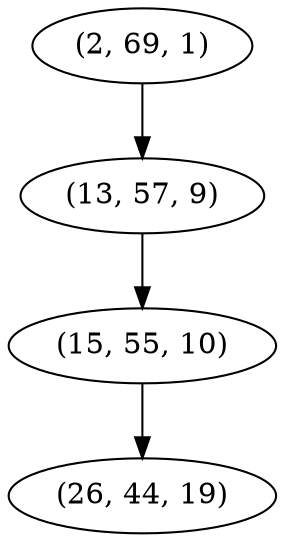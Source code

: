 digraph tree {
    "(2, 69, 1)";
    "(13, 57, 9)";
    "(15, 55, 10)";
    "(26, 44, 19)";
    "(2, 69, 1)" -> "(13, 57, 9)";
    "(13, 57, 9)" -> "(15, 55, 10)";
    "(15, 55, 10)" -> "(26, 44, 19)";
}
